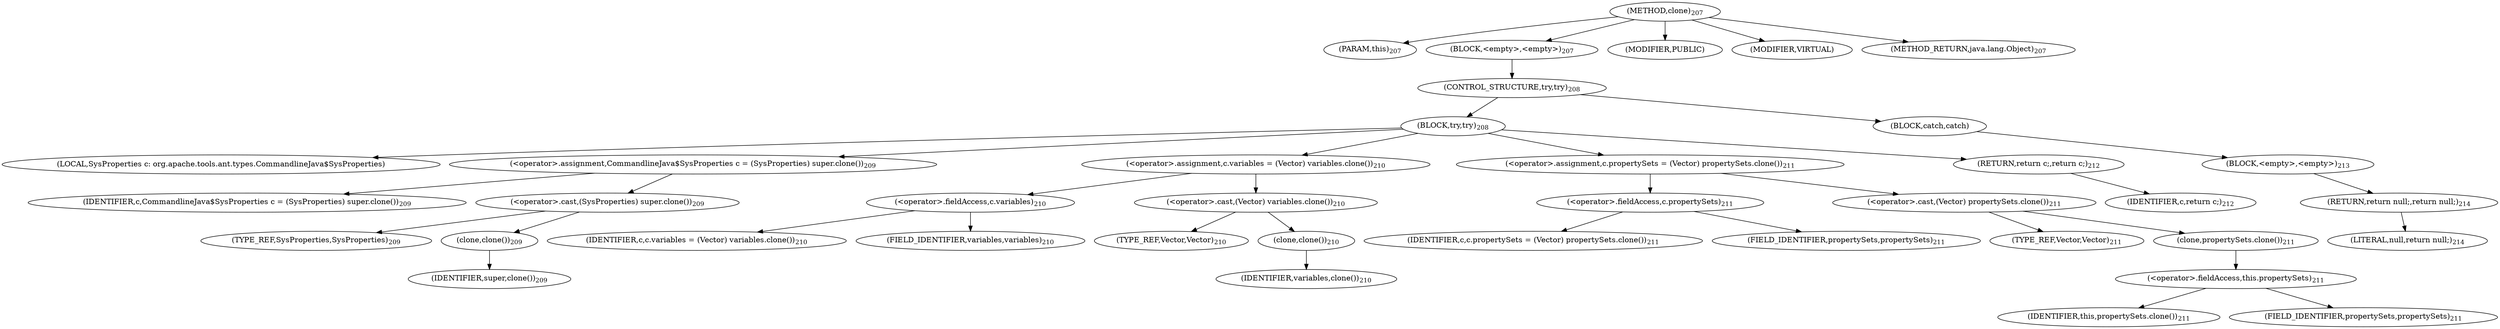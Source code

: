digraph "clone" {  
"371" [label = <(METHOD,clone)<SUB>207</SUB>> ]
"372" [label = <(PARAM,this)<SUB>207</SUB>> ]
"373" [label = <(BLOCK,&lt;empty&gt;,&lt;empty&gt;)<SUB>207</SUB>> ]
"374" [label = <(CONTROL_STRUCTURE,try,try)<SUB>208</SUB>> ]
"375" [label = <(BLOCK,try,try)<SUB>208</SUB>> ]
"376" [label = <(LOCAL,SysProperties c: org.apache.tools.ant.types.CommandlineJava$SysProperties)> ]
"377" [label = <(&lt;operator&gt;.assignment,CommandlineJava$SysProperties c = (SysProperties) super.clone())<SUB>209</SUB>> ]
"378" [label = <(IDENTIFIER,c,CommandlineJava$SysProperties c = (SysProperties) super.clone())<SUB>209</SUB>> ]
"379" [label = <(&lt;operator&gt;.cast,(SysProperties) super.clone())<SUB>209</SUB>> ]
"380" [label = <(TYPE_REF,SysProperties,SysProperties)<SUB>209</SUB>> ]
"381" [label = <(clone,clone())<SUB>209</SUB>> ]
"382" [label = <(IDENTIFIER,super,clone())<SUB>209</SUB>> ]
"383" [label = <(&lt;operator&gt;.assignment,c.variables = (Vector) variables.clone())<SUB>210</SUB>> ]
"384" [label = <(&lt;operator&gt;.fieldAccess,c.variables)<SUB>210</SUB>> ]
"385" [label = <(IDENTIFIER,c,c.variables = (Vector) variables.clone())<SUB>210</SUB>> ]
"386" [label = <(FIELD_IDENTIFIER,variables,variables)<SUB>210</SUB>> ]
"387" [label = <(&lt;operator&gt;.cast,(Vector) variables.clone())<SUB>210</SUB>> ]
"388" [label = <(TYPE_REF,Vector,Vector)<SUB>210</SUB>> ]
"389" [label = <(clone,clone())<SUB>210</SUB>> ]
"390" [label = <(IDENTIFIER,variables,clone())<SUB>210</SUB>> ]
"391" [label = <(&lt;operator&gt;.assignment,c.propertySets = (Vector) propertySets.clone())<SUB>211</SUB>> ]
"392" [label = <(&lt;operator&gt;.fieldAccess,c.propertySets)<SUB>211</SUB>> ]
"393" [label = <(IDENTIFIER,c,c.propertySets = (Vector) propertySets.clone())<SUB>211</SUB>> ]
"394" [label = <(FIELD_IDENTIFIER,propertySets,propertySets)<SUB>211</SUB>> ]
"395" [label = <(&lt;operator&gt;.cast,(Vector) propertySets.clone())<SUB>211</SUB>> ]
"396" [label = <(TYPE_REF,Vector,Vector)<SUB>211</SUB>> ]
"397" [label = <(clone,propertySets.clone())<SUB>211</SUB>> ]
"398" [label = <(&lt;operator&gt;.fieldAccess,this.propertySets)<SUB>211</SUB>> ]
"399" [label = <(IDENTIFIER,this,propertySets.clone())<SUB>211</SUB>> ]
"400" [label = <(FIELD_IDENTIFIER,propertySets,propertySets)<SUB>211</SUB>> ]
"401" [label = <(RETURN,return c;,return c;)<SUB>212</SUB>> ]
"402" [label = <(IDENTIFIER,c,return c;)<SUB>212</SUB>> ]
"403" [label = <(BLOCK,catch,catch)> ]
"404" [label = <(BLOCK,&lt;empty&gt;,&lt;empty&gt;)<SUB>213</SUB>> ]
"405" [label = <(RETURN,return null;,return null;)<SUB>214</SUB>> ]
"406" [label = <(LITERAL,null,return null;)<SUB>214</SUB>> ]
"407" [label = <(MODIFIER,PUBLIC)> ]
"408" [label = <(MODIFIER,VIRTUAL)> ]
"409" [label = <(METHOD_RETURN,java.lang.Object)<SUB>207</SUB>> ]
  "371" -> "372" 
  "371" -> "373" 
  "371" -> "407" 
  "371" -> "408" 
  "371" -> "409" 
  "373" -> "374" 
  "374" -> "375" 
  "374" -> "403" 
  "375" -> "376" 
  "375" -> "377" 
  "375" -> "383" 
  "375" -> "391" 
  "375" -> "401" 
  "377" -> "378" 
  "377" -> "379" 
  "379" -> "380" 
  "379" -> "381" 
  "381" -> "382" 
  "383" -> "384" 
  "383" -> "387" 
  "384" -> "385" 
  "384" -> "386" 
  "387" -> "388" 
  "387" -> "389" 
  "389" -> "390" 
  "391" -> "392" 
  "391" -> "395" 
  "392" -> "393" 
  "392" -> "394" 
  "395" -> "396" 
  "395" -> "397" 
  "397" -> "398" 
  "398" -> "399" 
  "398" -> "400" 
  "401" -> "402" 
  "403" -> "404" 
  "404" -> "405" 
  "405" -> "406" 
}
